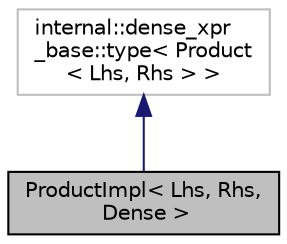 digraph "ProductImpl&lt; Lhs, Rhs, Dense &gt;"
{
  edge [fontname="Helvetica",fontsize="10",labelfontname="Helvetica",labelfontsize="10"];
  node [fontname="Helvetica",fontsize="10",shape=record];
  Node1 [label="ProductImpl\< Lhs, Rhs,\l Dense \>",height=0.2,width=0.4,color="black", fillcolor="grey75", style="filled" fontcolor="black"];
  Node2 -> Node1 [dir="back",color="midnightblue",fontsize="10",style="solid",fontname="Helvetica"];
  Node2 [label="internal::dense_xpr\l_base::type\< Product\l\< Lhs, Rhs \> \>",height=0.2,width=0.4,color="grey75", fillcolor="white", style="filled"];
}
